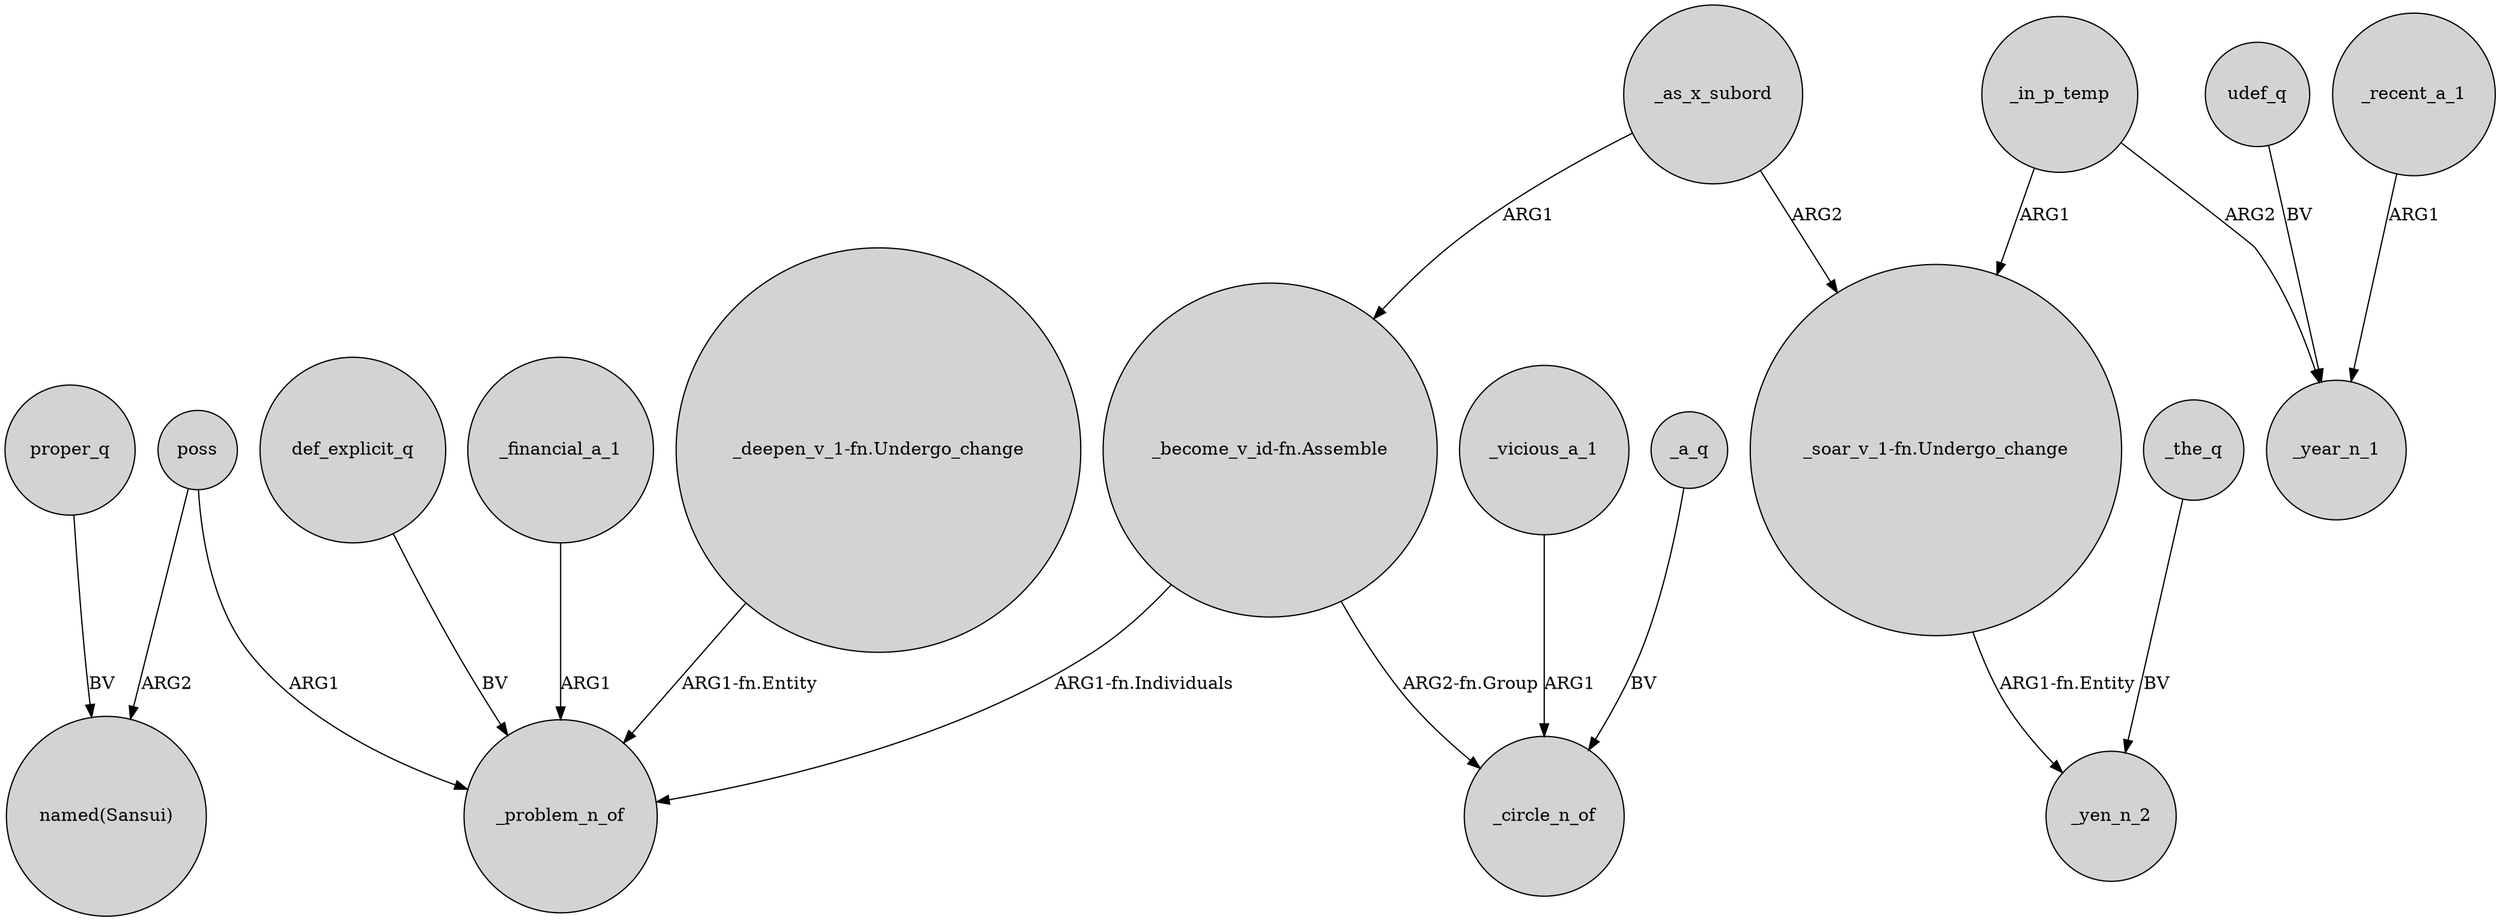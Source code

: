 digraph {
	node [shape=circle style=filled]
	"_become_v_id-fn.Assemble" -> _problem_n_of [label="ARG1-fn.Individuals"]
	_in_p_temp -> "_soar_v_1-fn.Undergo_change" [label=ARG1]
	udef_q -> _year_n_1 [label=BV]
	_recent_a_1 -> _year_n_1 [label=ARG1]
	poss -> "named(Sansui)" [label=ARG2]
	_the_q -> _yen_n_2 [label=BV]
	"_soar_v_1-fn.Undergo_change" -> _yen_n_2 [label="ARG1-fn.Entity"]
	"_become_v_id-fn.Assemble" -> _circle_n_of [label="ARG2-fn.Group"]
	proper_q -> "named(Sansui)" [label=BV]
	_vicious_a_1 -> _circle_n_of [label=ARG1]
	poss -> _problem_n_of [label=ARG1]
	"_deepen_v_1-fn.Undergo_change" -> _problem_n_of [label="ARG1-fn.Entity"]
	_a_q -> _circle_n_of [label=BV]
	_as_x_subord -> "_soar_v_1-fn.Undergo_change" [label=ARG2]
	_as_x_subord -> "_become_v_id-fn.Assemble" [label=ARG1]
	def_explicit_q -> _problem_n_of [label=BV]
	_in_p_temp -> _year_n_1 [label=ARG2]
	_financial_a_1 -> _problem_n_of [label=ARG1]
}
